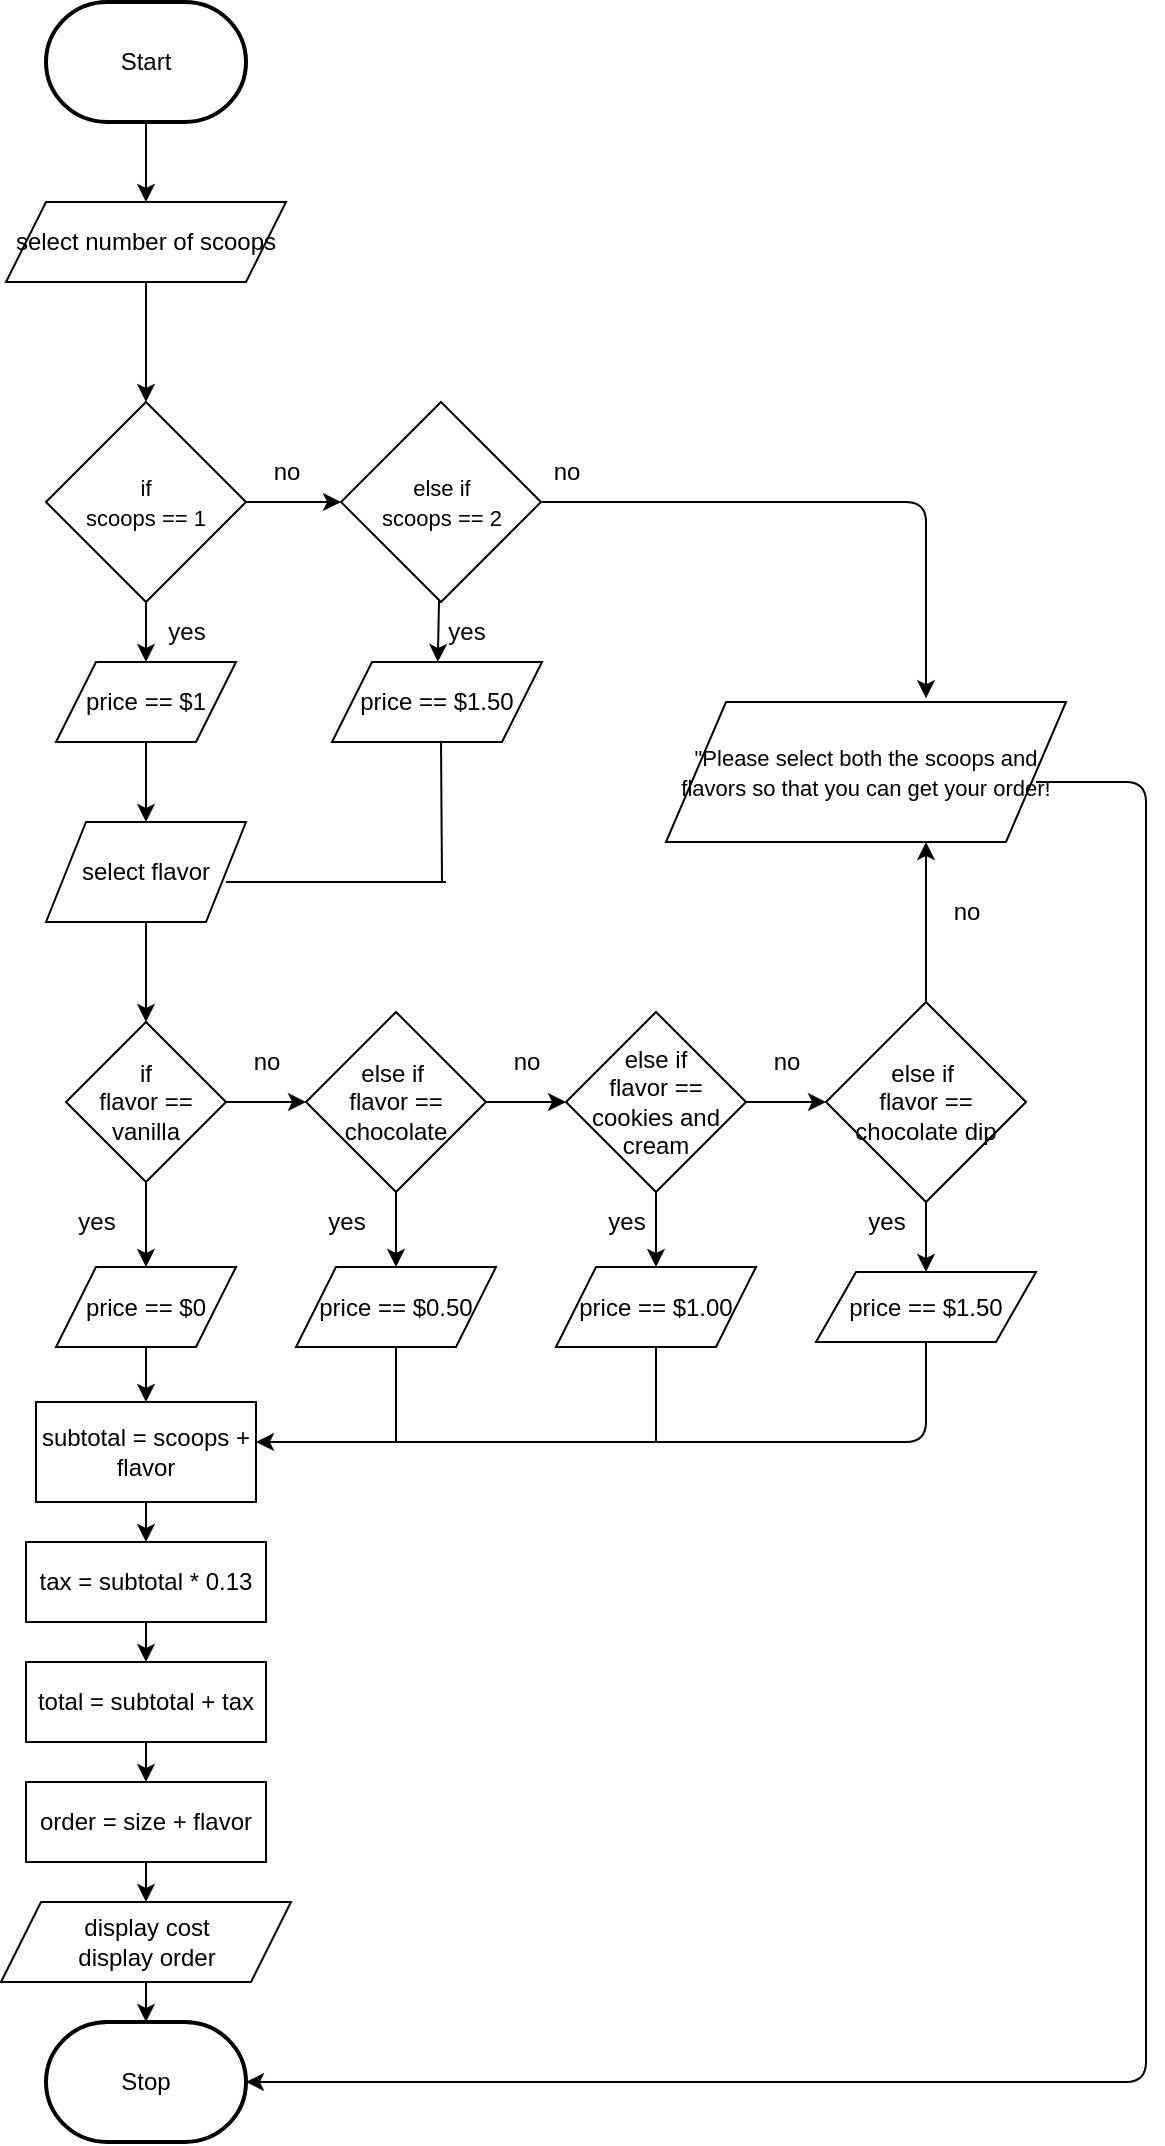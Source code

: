 <mxfile>
    <diagram id="HIP3nbAZw_EuaXWnEj3U" name="Page-1">
        <mxGraphModel dx="1640" dy="629" grid="1" gridSize="10" guides="1" tooltips="1" connect="1" arrows="1" fold="1" page="1" pageScale="1" pageWidth="850" pageHeight="1100" math="0" shadow="0">
            <root>
                <mxCell id="0"/>
                <mxCell id="1" parent="0"/>
                <mxCell id="2" value="Start" style="strokeWidth=2;html=1;shape=mxgraph.flowchart.terminator;whiteSpace=wrap;" parent="1" vertex="1">
                    <mxGeometry x="230" y="20" width="100" height="60" as="geometry"/>
                </mxCell>
                <mxCell id="3" value="Stop" style="strokeWidth=2;html=1;shape=mxgraph.flowchart.terminator;whiteSpace=wrap;" parent="1" vertex="1">
                    <mxGeometry x="230" y="1030" width="100" height="60" as="geometry"/>
                </mxCell>
                <mxCell id="7" value="" style="edgeStyle=none;html=1;exitX=0.5;exitY=1;exitDx=0;exitDy=0;exitPerimeter=0;" parent="1" source="2" target="6" edge="1">
                    <mxGeometry relative="1" as="geometry">
                        <mxPoint x="280" y="480" as="sourcePoint"/>
                    </mxGeometry>
                </mxCell>
                <mxCell id="11" value="" style="edgeStyle=none;html=1;" parent="1" source="6" target="9" edge="1">
                    <mxGeometry relative="1" as="geometry"/>
                </mxCell>
                <mxCell id="6" value="&lt;font style=&quot;font-size: 12px;&quot;&gt;select number of scoops&lt;/font&gt;" style="shape=parallelogram;perimeter=parallelogramPerimeter;whiteSpace=wrap;html=1;fixedSize=1;" parent="1" vertex="1">
                    <mxGeometry x="210" y="120" width="140" height="40" as="geometry"/>
                </mxCell>
                <mxCell id="12" value="" style="edgeStyle=none;html=1;" parent="1" source="9" target="10" edge="1">
                    <mxGeometry relative="1" as="geometry"/>
                </mxCell>
                <mxCell id="21" value="" style="edgeStyle=none;html=1;" parent="1" source="9" target="20" edge="1">
                    <mxGeometry relative="1" as="geometry"/>
                </mxCell>
                <mxCell id="9" value="&lt;font style=&quot;font-size: 11px;&quot;&gt;if&lt;/font&gt;&lt;div&gt;&lt;font style=&quot;font-size: 11px;&quot;&gt;scoops == 1&lt;/font&gt;&lt;/div&gt;" style="rhombus;whiteSpace=wrap;html=1;" parent="1" vertex="1">
                    <mxGeometry x="230" y="220" width="100" height="100" as="geometry"/>
                </mxCell>
                <mxCell id="22" value="" style="edgeStyle=none;html=1;" parent="1" source="10" target="19" edge="1">
                    <mxGeometry relative="1" as="geometry"/>
                </mxCell>
                <mxCell id="10" value="&lt;font style=&quot;font-size: 11px;&quot;&gt;else if&lt;/font&gt;&lt;div&gt;&lt;font style=&quot;font-size: 11px;&quot;&gt;scoops == 2&lt;/font&gt;&lt;/div&gt;" style="rhombus;whiteSpace=wrap;html=1;" parent="1" vertex="1">
                    <mxGeometry x="377.5" y="220" width="100" height="100" as="geometry"/>
                </mxCell>
                <mxCell id="13" value="no" style="text;html=1;align=center;verticalAlign=middle;resizable=0;points=[];autosize=1;strokeColor=none;fillColor=none;" parent="1" vertex="1">
                    <mxGeometry x="330" y="240" width="40" height="30" as="geometry"/>
                </mxCell>
                <mxCell id="29" value="" style="edgeStyle=none;html=1;" parent="1" source="14" target="15" edge="1">
                    <mxGeometry relative="1" as="geometry"/>
                </mxCell>
                <mxCell id="14" value="select flavor" style="shape=parallelogram;perimeter=parallelogramPerimeter;whiteSpace=wrap;html=1;fixedSize=1;" parent="1" vertex="1">
                    <mxGeometry x="230" y="430" width="100" height="50" as="geometry"/>
                </mxCell>
                <mxCell id="30" value="" style="edgeStyle=none;html=1;" parent="1" source="15" target="16" edge="1">
                    <mxGeometry relative="1" as="geometry"/>
                </mxCell>
                <mxCell id="47" value="" style="edgeStyle=none;html=1;" parent="1" source="15" target="45" edge="1">
                    <mxGeometry relative="1" as="geometry"/>
                </mxCell>
                <mxCell id="15" value="if&lt;div&gt;flavor == vanilla&lt;/div&gt;" style="rhombus;whiteSpace=wrap;html=1;" parent="1" vertex="1">
                    <mxGeometry x="240" y="530" width="80" height="80" as="geometry"/>
                </mxCell>
                <mxCell id="31" value="" style="edgeStyle=none;html=1;" parent="1" source="16" target="17" edge="1">
                    <mxGeometry relative="1" as="geometry"/>
                </mxCell>
                <mxCell id="48" value="" style="edgeStyle=none;html=1;" parent="1" source="16" target="44" edge="1">
                    <mxGeometry relative="1" as="geometry"/>
                </mxCell>
                <mxCell id="16" value="else if&amp;nbsp;&lt;div&gt;flavor == chocolate&lt;/div&gt;" style="rhombus;whiteSpace=wrap;html=1;" parent="1" vertex="1">
                    <mxGeometry x="360" y="525" width="90" height="90" as="geometry"/>
                </mxCell>
                <mxCell id="32" value="" style="edgeStyle=none;html=1;" parent="1" source="17" target="18" edge="1">
                    <mxGeometry relative="1" as="geometry"/>
                </mxCell>
                <mxCell id="49" value="" style="edgeStyle=none;html=1;" parent="1" source="17" target="43" edge="1">
                    <mxGeometry relative="1" as="geometry"/>
                </mxCell>
                <mxCell id="17" value="else if&lt;div&gt;flavor == cookies and cream&lt;/div&gt;" style="rhombus;whiteSpace=wrap;html=1;" parent="1" vertex="1">
                    <mxGeometry x="490" y="525" width="90" height="90" as="geometry"/>
                </mxCell>
                <mxCell id="50" value="" style="edgeStyle=none;html=1;" parent="1" source="18" target="42" edge="1">
                    <mxGeometry relative="1" as="geometry"/>
                </mxCell>
                <mxCell id="18" value="else if&amp;nbsp;&lt;div&gt;flavor == chocolate dip&lt;/div&gt;" style="rhombus;whiteSpace=wrap;html=1;" parent="1" vertex="1">
                    <mxGeometry x="620" y="520" width="100" height="100" as="geometry"/>
                </mxCell>
                <mxCell id="19" value="price == $1.50" style="shape=parallelogram;perimeter=parallelogramPerimeter;whiteSpace=wrap;html=1;fixedSize=1;" parent="1" vertex="1">
                    <mxGeometry x="373" y="350" width="105" height="40" as="geometry"/>
                </mxCell>
                <mxCell id="26" value="" style="edgeStyle=none;html=1;" parent="1" source="20" target="14" edge="1">
                    <mxGeometry relative="1" as="geometry"/>
                </mxCell>
                <mxCell id="20" value="price == $1" style="shape=parallelogram;perimeter=parallelogramPerimeter;whiteSpace=wrap;html=1;fixedSize=1;" parent="1" vertex="1">
                    <mxGeometry x="235" y="350" width="90" height="40" as="geometry"/>
                </mxCell>
                <mxCell id="23" value="yes" style="text;html=1;align=center;verticalAlign=middle;resizable=0;points=[];autosize=1;strokeColor=none;fillColor=none;" parent="1" vertex="1">
                    <mxGeometry x="420" y="320" width="40" height="30" as="geometry"/>
                </mxCell>
                <mxCell id="24" value="yes" style="text;html=1;align=center;verticalAlign=middle;resizable=0;points=[];autosize=1;strokeColor=none;fillColor=none;" parent="1" vertex="1">
                    <mxGeometry x="280" y="320" width="40" height="30" as="geometry"/>
                </mxCell>
                <mxCell id="33" value="" style="endArrow=none;html=1;" parent="1" edge="1">
                    <mxGeometry width="50" height="50" relative="1" as="geometry">
                        <mxPoint x="428" y="460" as="sourcePoint"/>
                        <mxPoint x="427.5" y="390" as="targetPoint"/>
                    </mxGeometry>
                </mxCell>
                <mxCell id="35" value="" style="endArrow=none;html=1;" parent="1" edge="1">
                    <mxGeometry width="50" height="50" relative="1" as="geometry">
                        <mxPoint x="320" y="460" as="sourcePoint"/>
                        <mxPoint x="430" y="460" as="targetPoint"/>
                    </mxGeometry>
                </mxCell>
                <mxCell id="39" value="no" style="text;html=1;align=center;verticalAlign=middle;resizable=0;points=[];autosize=1;strokeColor=none;fillColor=none;" parent="1" vertex="1">
                    <mxGeometry x="320" y="535" width="40" height="30" as="geometry"/>
                </mxCell>
                <mxCell id="40" value="no" style="text;html=1;align=center;verticalAlign=middle;resizable=0;points=[];autosize=1;strokeColor=none;fillColor=none;" parent="1" vertex="1">
                    <mxGeometry x="450" y="535" width="40" height="30" as="geometry"/>
                </mxCell>
                <mxCell id="41" value="no" style="text;html=1;align=center;verticalAlign=middle;resizable=0;points=[];autosize=1;strokeColor=none;fillColor=none;" parent="1" vertex="1">
                    <mxGeometry x="580" y="535" width="40" height="30" as="geometry"/>
                </mxCell>
                <mxCell id="42" value="price == $1.50" style="shape=parallelogram;perimeter=parallelogramPerimeter;whiteSpace=wrap;html=1;fixedSize=1;" parent="1" vertex="1">
                    <mxGeometry x="615" y="655" width="110" height="35" as="geometry"/>
                </mxCell>
                <mxCell id="43" value="price == $1.00" style="shape=parallelogram;perimeter=parallelogramPerimeter;whiteSpace=wrap;html=1;fixedSize=1;" parent="1" vertex="1">
                    <mxGeometry x="485" y="652.5" width="100" height="40" as="geometry"/>
                </mxCell>
                <mxCell id="44" value="price == $0.50" style="shape=parallelogram;perimeter=parallelogramPerimeter;whiteSpace=wrap;html=1;fixedSize=1;" parent="1" vertex="1">
                    <mxGeometry x="355" y="652.5" width="100" height="40" as="geometry"/>
                </mxCell>
                <mxCell id="59" value="" style="edgeStyle=none;html=1;" parent="1" source="45" target="51" edge="1">
                    <mxGeometry relative="1" as="geometry"/>
                </mxCell>
                <mxCell id="45" value="price == $0" style="shape=parallelogram;perimeter=parallelogramPerimeter;whiteSpace=wrap;html=1;fixedSize=1;" parent="1" vertex="1">
                    <mxGeometry x="235" y="652.5" width="90" height="40" as="geometry"/>
                </mxCell>
                <mxCell id="60" value="" style="edgeStyle=none;html=1;" parent="1" source="51" target="52" edge="1">
                    <mxGeometry relative="1" as="geometry"/>
                </mxCell>
                <mxCell id="51" value="subtotal = scoops + flavor" style="rounded=0;whiteSpace=wrap;html=1;" parent="1" vertex="1">
                    <mxGeometry x="225" y="720" width="110" height="50" as="geometry"/>
                </mxCell>
                <mxCell id="52" value="tax = subtotal * 0.13" style="rounded=0;whiteSpace=wrap;html=1;" parent="1" vertex="1">
                    <mxGeometry x="220" y="790" width="120" height="40" as="geometry"/>
                </mxCell>
                <mxCell id="62" value="" style="edgeStyle=none;html=1;" parent="1" source="54" target="3" edge="1">
                    <mxGeometry relative="1" as="geometry"/>
                </mxCell>
                <mxCell id="54" value="display cost&lt;br&gt;&lt;div&gt;display order&lt;/div&gt;" style="shape=parallelogram;perimeter=parallelogramPerimeter;whiteSpace=wrap;html=1;fixedSize=1;" parent="1" vertex="1">
                    <mxGeometry x="207.5" y="970" width="145" height="40" as="geometry"/>
                </mxCell>
                <mxCell id="55" value="yes" style="text;html=1;align=center;verticalAlign=middle;resizable=0;points=[];autosize=1;strokeColor=none;fillColor=none;" parent="1" vertex="1">
                    <mxGeometry x="235" y="615" width="40" height="30" as="geometry"/>
                </mxCell>
                <mxCell id="56" value="yes" style="text;html=1;align=center;verticalAlign=middle;resizable=0;points=[];autosize=1;strokeColor=none;fillColor=none;" parent="1" vertex="1">
                    <mxGeometry x="360" y="615" width="40" height="30" as="geometry"/>
                </mxCell>
                <mxCell id="57" value="yes" style="text;html=1;align=center;verticalAlign=middle;resizable=0;points=[];autosize=1;strokeColor=none;fillColor=none;" parent="1" vertex="1">
                    <mxGeometry x="500" y="615" width="40" height="30" as="geometry"/>
                </mxCell>
                <mxCell id="58" value="yes" style="text;html=1;align=center;verticalAlign=middle;resizable=0;points=[];autosize=1;strokeColor=none;fillColor=none;" parent="1" vertex="1">
                    <mxGeometry x="630" y="615" width="40" height="30" as="geometry"/>
                </mxCell>
                <mxCell id="63" value="total = subtotal + tax" style="rounded=0;whiteSpace=wrap;html=1;" parent="1" vertex="1">
                    <mxGeometry x="220" y="850" width="120" height="40" as="geometry"/>
                </mxCell>
                <mxCell id="64" value="" style="endArrow=classic;html=1;entryX=0.5;entryY=0;entryDx=0;entryDy=0;" parent="1" target="63" edge="1">
                    <mxGeometry width="50" height="50" relative="1" as="geometry">
                        <mxPoint x="280" y="830" as="sourcePoint"/>
                        <mxPoint x="330" y="780" as="targetPoint"/>
                    </mxGeometry>
                </mxCell>
                <mxCell id="66" value="order = size + flavor" style="rounded=0;whiteSpace=wrap;html=1;" parent="1" vertex="1">
                    <mxGeometry x="220" y="910" width="120" height="40" as="geometry"/>
                </mxCell>
                <mxCell id="67" value="" style="endArrow=classic;html=1;entryX=0.5;entryY=0;entryDx=0;entryDy=0;" parent="1" target="66" edge="1">
                    <mxGeometry width="50" height="50" relative="1" as="geometry">
                        <mxPoint x="280" y="890" as="sourcePoint"/>
                        <mxPoint x="330" y="840" as="targetPoint"/>
                    </mxGeometry>
                </mxCell>
                <mxCell id="68" value="" style="endArrow=classic;html=1;entryX=0.5;entryY=0;entryDx=0;entryDy=0;" parent="1" target="54" edge="1">
                    <mxGeometry width="50" height="50" relative="1" as="geometry">
                        <mxPoint x="280" y="950" as="sourcePoint"/>
                        <mxPoint x="330" y="900" as="targetPoint"/>
                    </mxGeometry>
                </mxCell>
                <mxCell id="69" value="&lt;font style=&quot;font-size: 11px; color: rgb(0, 0, 0);&quot;&gt;&quot;Please select both the scoops and flavors so that you can get your order!&lt;/font&gt;" style="shape=parallelogram;perimeter=parallelogramPerimeter;whiteSpace=wrap;html=1;fixedSize=1;size=30;" parent="1" vertex="1">
                    <mxGeometry x="540" y="370" width="200" height="70" as="geometry"/>
                </mxCell>
                <mxCell id="70" value="" style="endArrow=classic;html=1;" parent="1" edge="1">
                    <mxGeometry width="50" height="50" relative="1" as="geometry">
                        <mxPoint x="670" y="520" as="sourcePoint"/>
                        <mxPoint x="670" y="440" as="targetPoint"/>
                        <Array as="points"/>
                    </mxGeometry>
                </mxCell>
                <mxCell id="71" value="" style="endArrow=classic;html=1;entryX=0.65;entryY=-0.027;entryDx=0;entryDy=0;entryPerimeter=0;" parent="1" target="69" edge="1">
                    <mxGeometry width="50" height="50" relative="1" as="geometry">
                        <mxPoint x="478" y="270" as="sourcePoint"/>
                        <mxPoint x="528" y="220" as="targetPoint"/>
                        <Array as="points">
                            <mxPoint x="670" y="270"/>
                        </Array>
                    </mxGeometry>
                </mxCell>
                <mxCell id="72" value="no" style="text;html=1;align=center;verticalAlign=middle;resizable=0;points=[];autosize=1;strokeColor=none;fillColor=none;" parent="1" vertex="1">
                    <mxGeometry x="470" y="240" width="40" height="30" as="geometry"/>
                </mxCell>
                <mxCell id="73" value="no" style="text;html=1;align=center;verticalAlign=middle;resizable=0;points=[];autosize=1;strokeColor=none;fillColor=none;" parent="1" vertex="1">
                    <mxGeometry x="670" y="460" width="40" height="30" as="geometry"/>
                </mxCell>
                <mxCell id="74" value="" style="endArrow=classic;html=1;exitX=0.5;exitY=1;exitDx=0;exitDy=0;" parent="1" source="42" edge="1">
                    <mxGeometry width="50" height="50" relative="1" as="geometry">
                        <mxPoint x="670" y="740" as="sourcePoint"/>
                        <mxPoint x="335" y="740" as="targetPoint"/>
                        <Array as="points">
                            <mxPoint x="670" y="740"/>
                        </Array>
                    </mxGeometry>
                </mxCell>
                <mxCell id="76" value="" style="endArrow=none;html=1;" parent="1" edge="1">
                    <mxGeometry width="50" height="50" relative="1" as="geometry">
                        <mxPoint x="535" y="740" as="sourcePoint"/>
                        <mxPoint x="535" y="692.5" as="targetPoint"/>
                    </mxGeometry>
                </mxCell>
                <mxCell id="77" value="" style="endArrow=none;html=1;" parent="1" edge="1">
                    <mxGeometry width="50" height="50" relative="1" as="geometry">
                        <mxPoint x="405" y="740" as="sourcePoint"/>
                        <mxPoint x="405" y="692.5" as="targetPoint"/>
                    </mxGeometry>
                </mxCell>
                <mxCell id="78" value="" style="endArrow=classic;html=1;entryX=1;entryY=0.5;entryDx=0;entryDy=0;entryPerimeter=0;" edge="1" parent="1" target="3">
                    <mxGeometry width="50" height="50" relative="1" as="geometry">
                        <mxPoint x="725" y="410" as="sourcePoint"/>
                        <mxPoint x="460" y="800" as="targetPoint"/>
                        <Array as="points">
                            <mxPoint x="780" y="410"/>
                            <mxPoint x="780" y="1060"/>
                        </Array>
                    </mxGeometry>
                </mxCell>
            </root>
        </mxGraphModel>
    </diagram>
</mxfile>